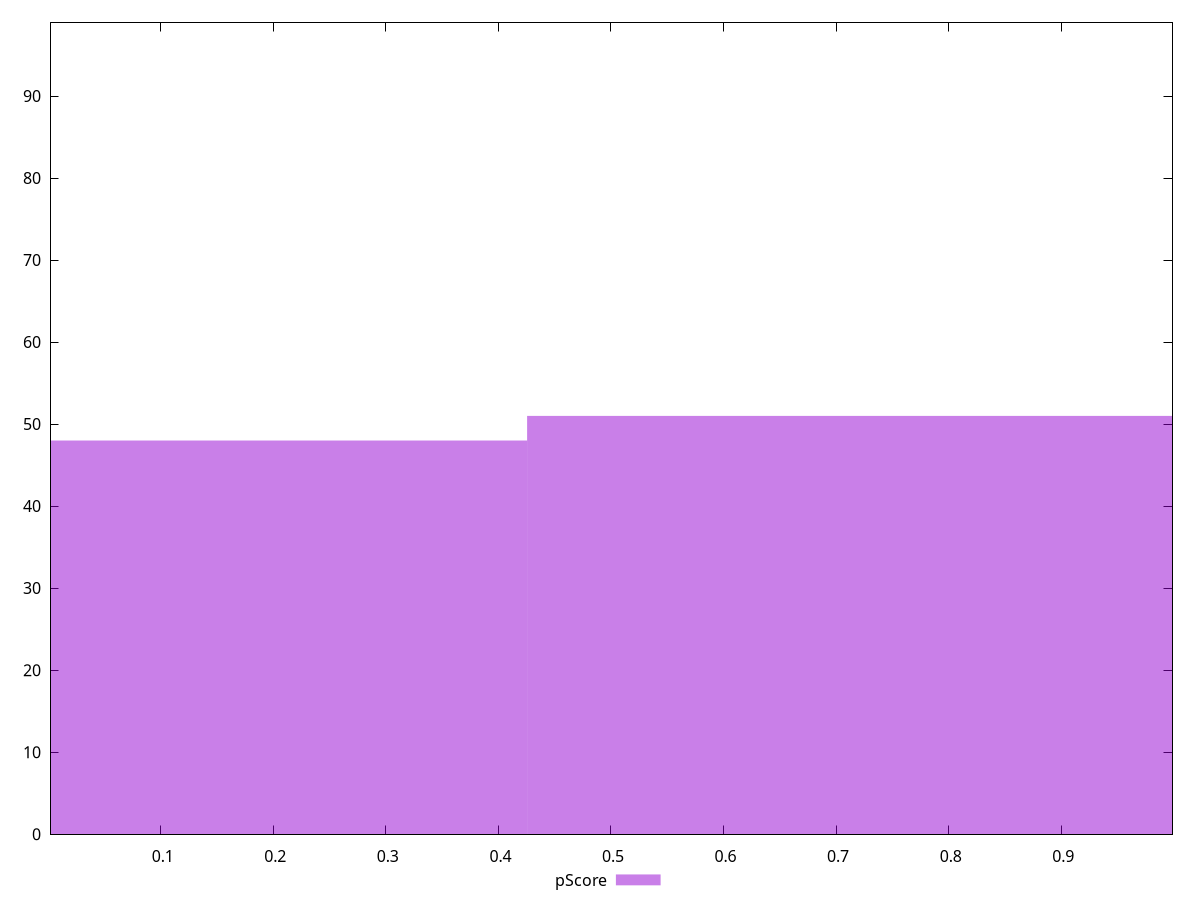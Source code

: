 reset

$pScore <<EOF
0 48
0.8510460524402749 51
EOF

set key outside below
set boxwidth 0.8510460524402749
set xrange [0.0017083157004995075:0.9988132893164343]
set yrange [0:99]
set trange [0:99]
set style fill transparent solid 0.5 noborder
set terminal svg size 640, 490 enhanced background rgb 'white'
set output "reports/report_00027_2021-02-24T12-40-31.850Z/speed-index/samples/card/pScore/histogram.svg"

plot $pScore title "pScore" with boxes

reset
